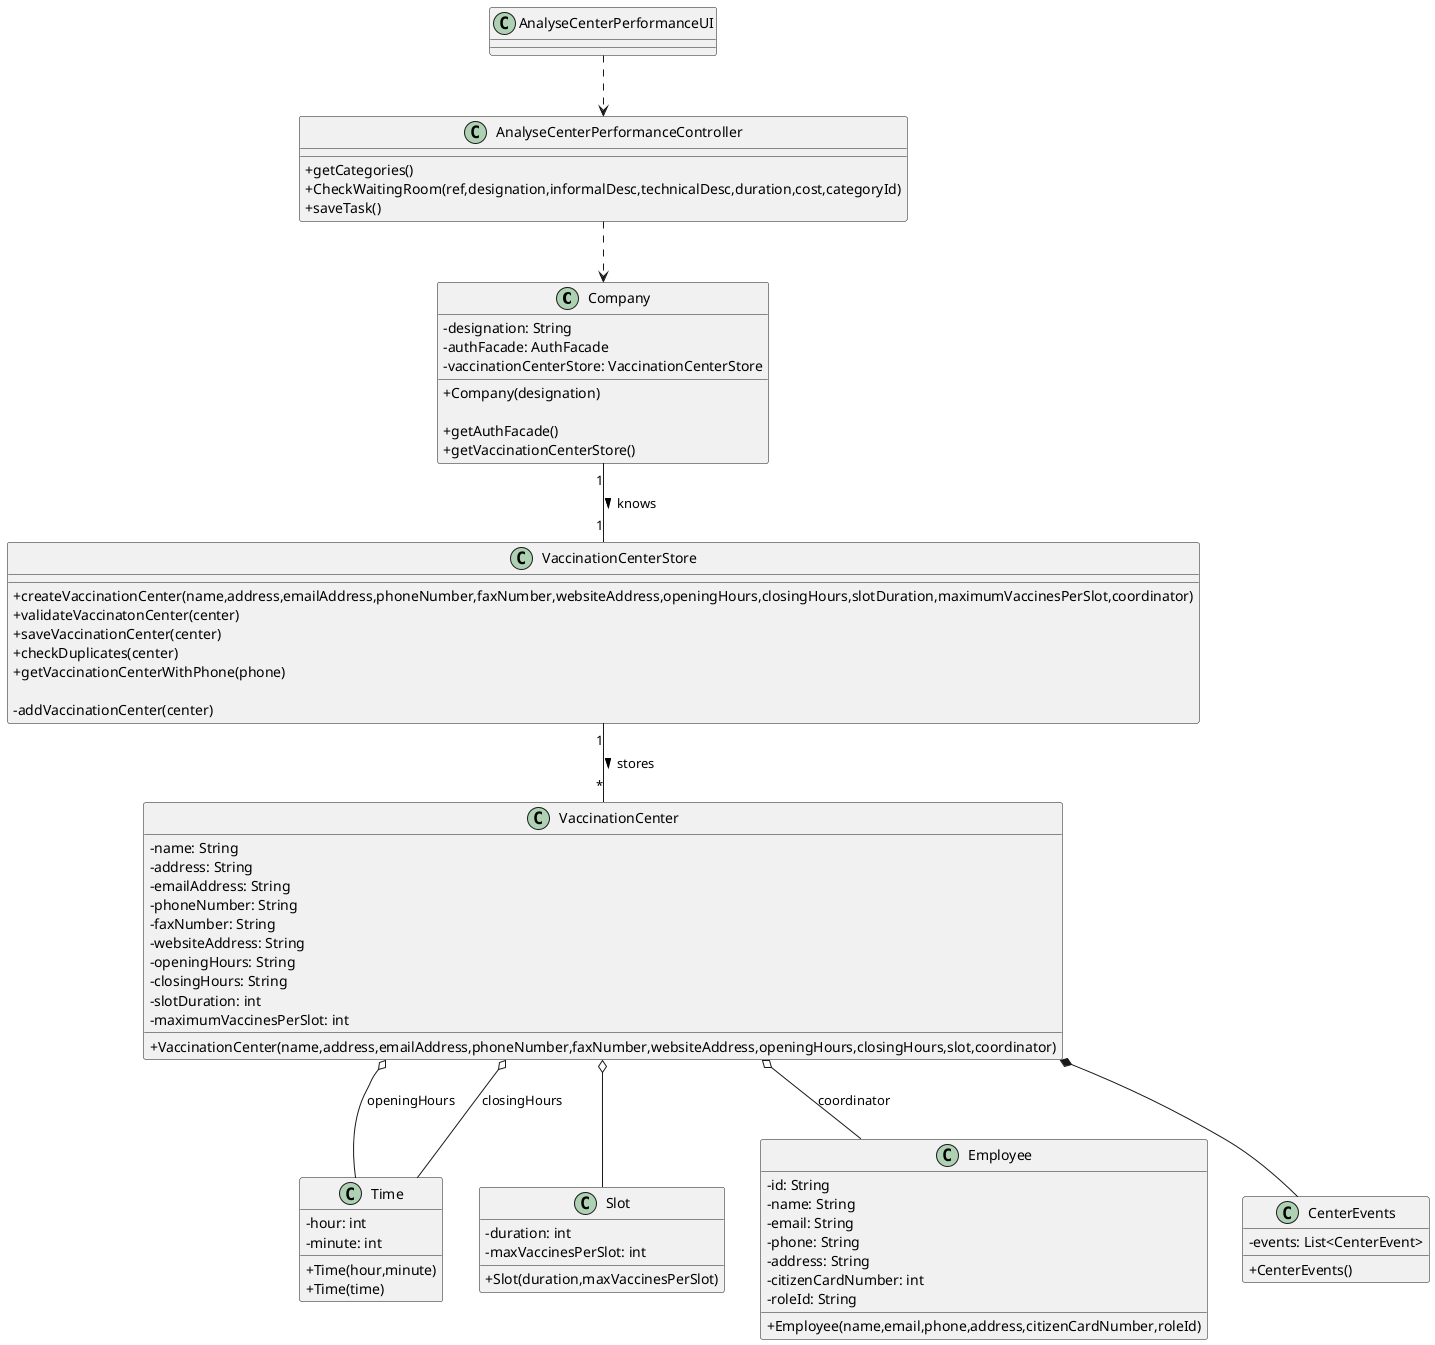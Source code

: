 @startuml
skinparam classAttributeIconSize 0

class Company {
  -designation: String
  -authFacade: AuthFacade
  -vaccinationCenterStore: VaccinationCenterStore
  
  +Company(designation)

  +getAuthFacade()
  +getVaccinationCenterStore()
}

class AnalyseCenterPerformanceController {
  +getCategories()
  +CheckWaitingRoom(ref,designation,informalDesc,technicalDesc,duration,cost,categoryId)
  +saveTask()
}

class AnalyseCenterPerformanceUI {}

class VaccinationCenter {
  - name: String
  - address: String
  - emailAddress: String
  - phoneNumber: String
  - faxNumber: String
  - websiteAddress: String
  - openingHours: String
  - closingHours: String
  - slotDuration: int
  - maximumVaccinesPerSlot: int
  
  +VaccinationCenter(name,address,emailAddress,phoneNumber,faxNumber,websiteAddress,openingHours,closingHours,slot,coordinator)
}

class Time {
  - hour: int
  - minute: int
  
  +Time(hour,minute)
  +Time(time)
}

class Slot {
  -duration: int
  -maxVaccinesPerSlot: int

  +Slot(duration,maxVaccinesPerSlot)
}

class VaccinationCenterStore {
  +createVaccinationCenter(name,address,emailAddress,phoneNumber,faxNumber,websiteAddress,openingHours,closingHours,slotDuration,maximumVaccinesPerSlot,coordinator)
  +validateVaccinatonCenter(center)
  +saveVaccinationCenter(center)
  +checkDuplicates(center)
  +getVaccinationCenterWithPhone(phone)

  -addVaccinationCenter(center)
}

class Employee {
  -id: String 
  -name: String 
  -email: String 
  -phone: String 
  -address: String 
  -citizenCardNumber: int 
  -roleId: String 

  +Employee(name,email,phone,address,citizenCardNumber,roleId)
}

class CenterEvents {
  - events: List<CenterEvent>

  +CenterEvents()
}

AnalyseCenterPerformanceUI ..> AnalyseCenterPerformanceController
AnalyseCenterPerformanceController ..> Company

VaccinationCenter o-- Employee : coordinator
VaccinationCenter o-- Time : openingHours
VaccinationCenter o-- Time : closingHours
VaccinationCenter o-- Slot
VaccinationCenter *-- CenterEvents

VaccinationCenterStore "1" -- "*" VaccinationCenter : stores >

Company "1" -- "1" VaccinationCenterStore : knows >
@enduml
